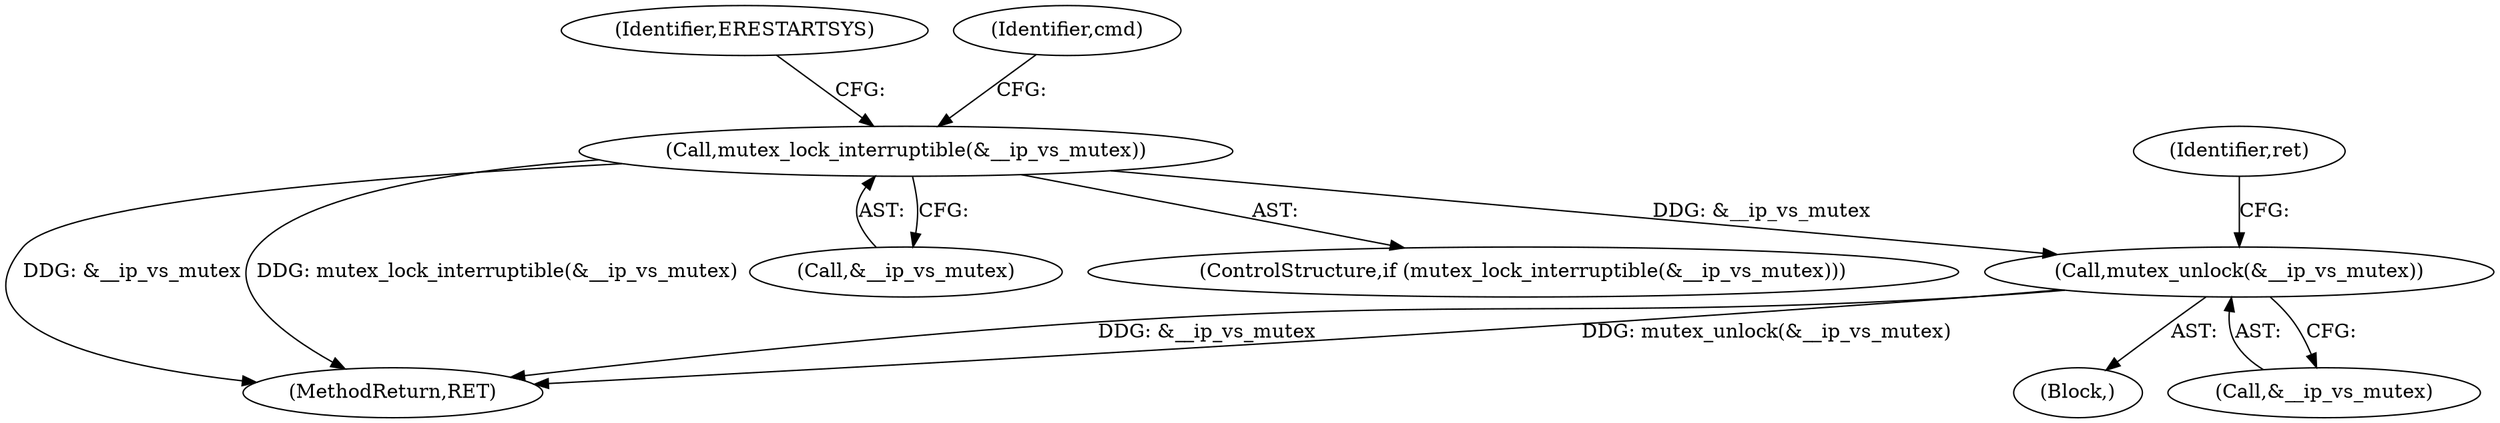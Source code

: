 digraph "0_linux_04bcef2a83f40c6db24222b27a52892cba39dffb@API" {
"1000515" [label="(Call,mutex_unlock(&__ip_vs_mutex))"];
"1000174" [label="(Call,mutex_lock_interruptible(&__ip_vs_mutex))"];
"1000515" [label="(Call,mutex_unlock(&__ip_vs_mutex))"];
"1000520" [label="(MethodReturn,RET)"];
"1000174" [label="(Call,mutex_lock_interruptible(&__ip_vs_mutex))"];
"1000179" [label="(Identifier,ERESTARTSYS)"];
"1000519" [label="(Identifier,ret)"];
"1000516" [label="(Call,&__ip_vs_mutex)"];
"1000175" [label="(Call,&__ip_vs_mutex)"];
"1000181" [label="(Identifier,cmd)"];
"1000105" [label="(Block,)"];
"1000173" [label="(ControlStructure,if (mutex_lock_interruptible(&__ip_vs_mutex)))"];
"1000515" -> "1000105"  [label="AST: "];
"1000515" -> "1000516"  [label="CFG: "];
"1000516" -> "1000515"  [label="AST: "];
"1000519" -> "1000515"  [label="CFG: "];
"1000515" -> "1000520"  [label="DDG: mutex_unlock(&__ip_vs_mutex)"];
"1000515" -> "1000520"  [label="DDG: &__ip_vs_mutex"];
"1000174" -> "1000515"  [label="DDG: &__ip_vs_mutex"];
"1000174" -> "1000173"  [label="AST: "];
"1000174" -> "1000175"  [label="CFG: "];
"1000175" -> "1000174"  [label="AST: "];
"1000179" -> "1000174"  [label="CFG: "];
"1000181" -> "1000174"  [label="CFG: "];
"1000174" -> "1000520"  [label="DDG: mutex_lock_interruptible(&__ip_vs_mutex)"];
"1000174" -> "1000520"  [label="DDG: &__ip_vs_mutex"];
}
